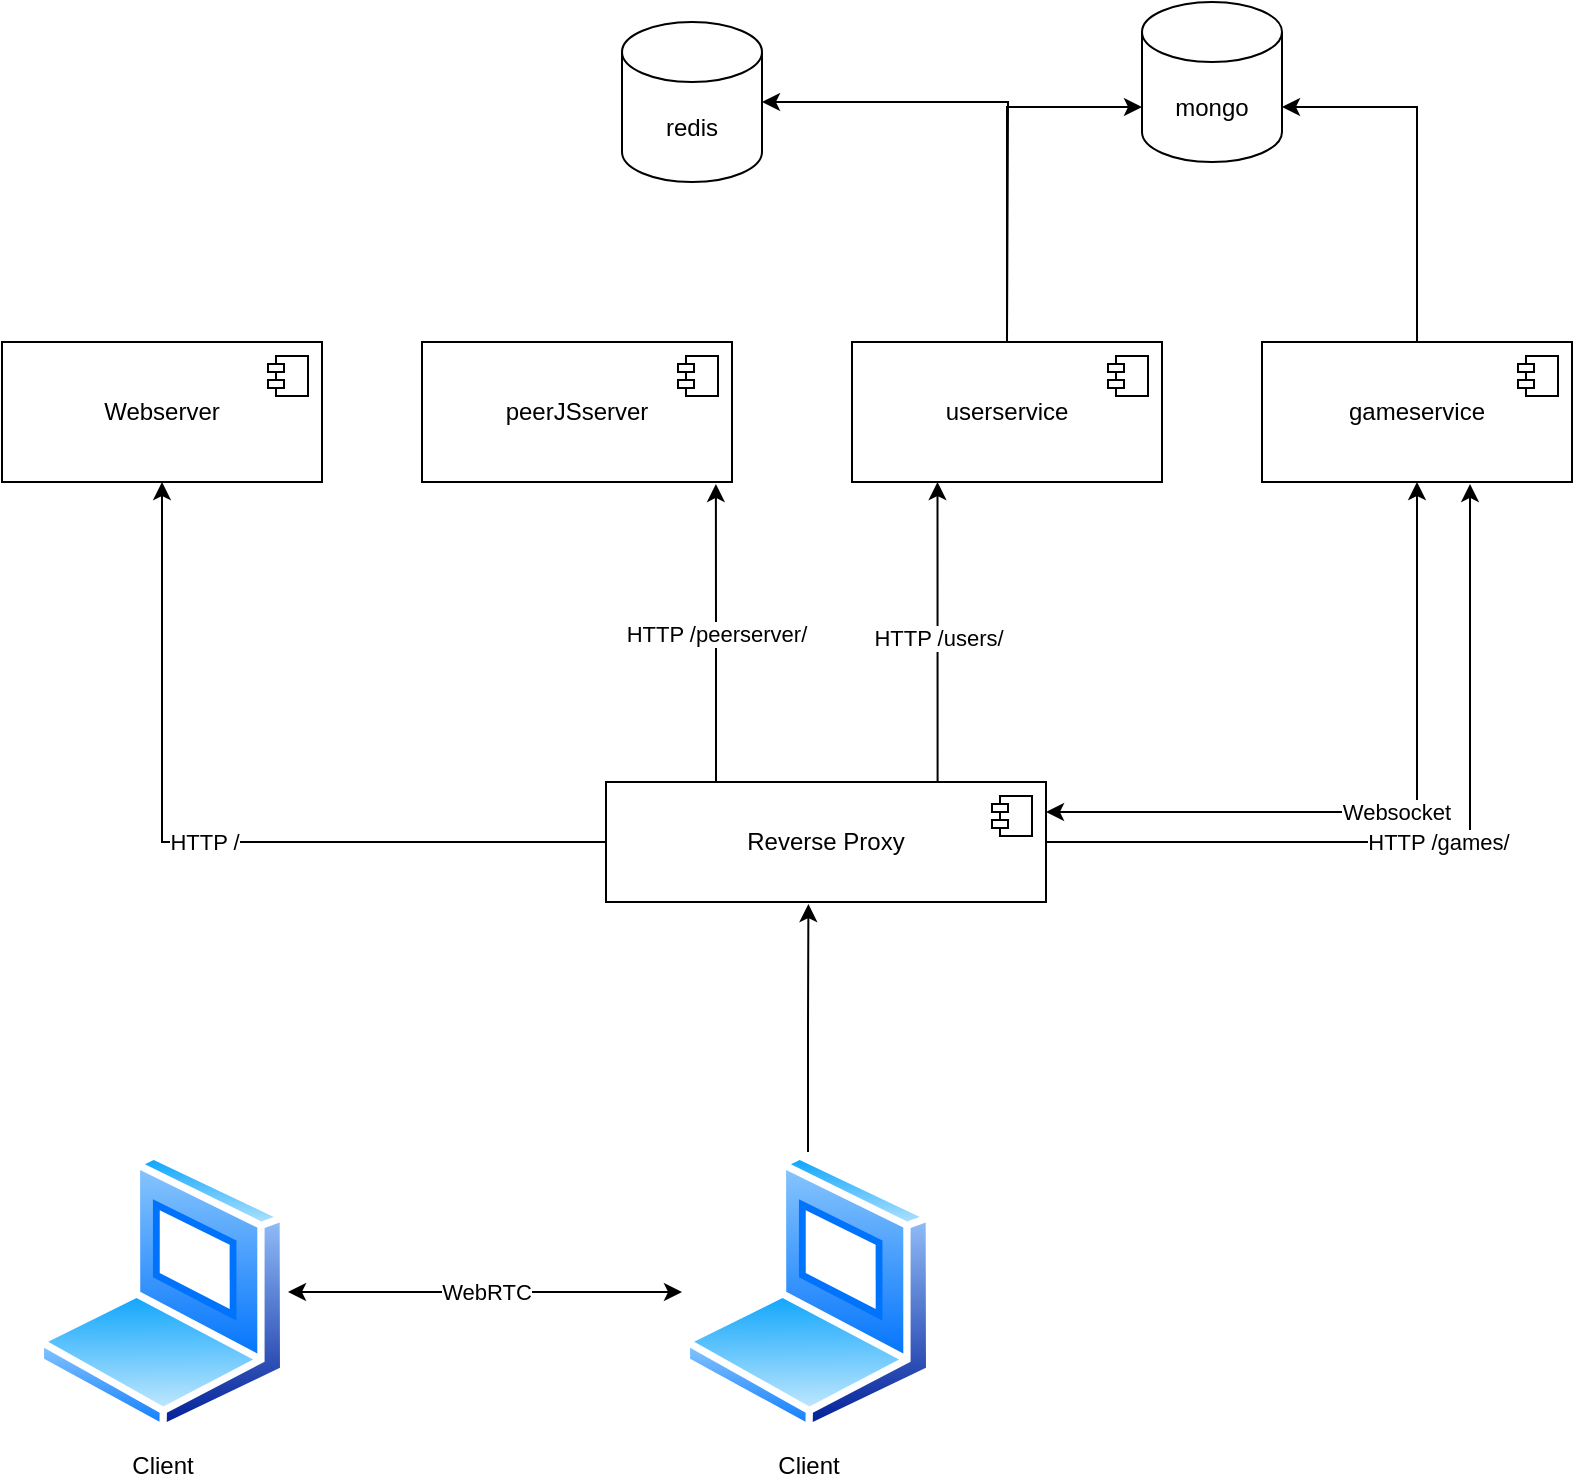 <mxfile>
    <diagram name="Seite-1" id="98PcAJedQJZuWLmFu6Pi">
        <mxGraphModel dx="1216" dy="472" grid="1" gridSize="10" guides="1" tooltips="1" connect="1" arrows="1" fold="1" page="1" pageScale="1" pageWidth="827" pageHeight="1169" math="0" shadow="0">
            <root>
                <mxCell id="0"/>
                <mxCell id="1" parent="0"/>
                <mxCell id="doCnqLaW5SSGX4WAe50L-33" style="edgeStyle=orthogonalEdgeStyle;rounded=0;orthogonalLoop=1;jettySize=auto;html=1;entryX=0.46;entryY=1.017;entryDx=0;entryDy=0;entryPerimeter=0;" parent="1" source="doCnqLaW5SSGX4WAe50L-1" target="doCnqLaW5SSGX4WAe50L-2" edge="1">
                    <mxGeometry relative="1" as="geometry"/>
                </mxCell>
                <mxCell id="doCnqLaW5SSGX4WAe50L-1" value="Client" style="image;aspect=fixed;perimeter=ellipsePerimeter;html=1;align=center;shadow=0;dashed=0;spacingTop=3;image=img/lib/active_directory/laptop_client.svg;" parent="1" vertex="1">
                    <mxGeometry x="360" y="585" width="126" height="140" as="geometry"/>
                </mxCell>
                <mxCell id="doCnqLaW5SSGX4WAe50L-31" value="HTTP /" style="edgeStyle=orthogonalEdgeStyle;rounded=0;orthogonalLoop=1;jettySize=auto;html=1;entryX=0.5;entryY=1;entryDx=0;entryDy=0;" parent="1" source="doCnqLaW5SSGX4WAe50L-2" target="doCnqLaW5SSGX4WAe50L-26" edge="1">
                    <mxGeometry relative="1" as="geometry"/>
                </mxCell>
                <mxCell id="doCnqLaW5SSGX4WAe50L-34" value="&lt;div&gt;HTTP /peerserver/&lt;/div&gt;" style="edgeStyle=orthogonalEdgeStyle;rounded=0;orthogonalLoop=1;jettySize=auto;html=1;exitX=0.25;exitY=0;exitDx=0;exitDy=0;entryX=0.948;entryY=1.014;entryDx=0;entryDy=0;entryPerimeter=0;startArrow=none;startFill=0;" parent="1" source="doCnqLaW5SSGX4WAe50L-2" target="doCnqLaW5SSGX4WAe50L-9" edge="1">
                    <mxGeometry relative="1" as="geometry"/>
                </mxCell>
                <mxCell id="doCnqLaW5SSGX4WAe50L-35" value="HTTP /users/" style="edgeStyle=orthogonalEdgeStyle;rounded=0;orthogonalLoop=1;jettySize=auto;html=1;exitX=0.75;exitY=0;exitDx=0;exitDy=0;entryX=0.25;entryY=1;entryDx=0;entryDy=0;" parent="1" edge="1">
                    <mxGeometry relative="1" as="geometry">
                        <mxPoint x="491" y="400" as="sourcePoint"/>
                        <mxPoint x="487.75" y="250" as="targetPoint"/>
                        <Array as="points">
                            <mxPoint x="491" y="401"/>
                            <mxPoint x="488" y="401"/>
                        </Array>
                    </mxGeometry>
                </mxCell>
                <mxCell id="doCnqLaW5SSGX4WAe50L-37" value="HTTP /games/" style="edgeStyle=orthogonalEdgeStyle;rounded=0;orthogonalLoop=1;jettySize=auto;html=1;entryX=0.671;entryY=1.014;entryDx=0;entryDy=0;entryPerimeter=0;" parent="1" source="doCnqLaW5SSGX4WAe50L-2" target="doCnqLaW5SSGX4WAe50L-7" edge="1">
                    <mxGeometry relative="1" as="geometry"/>
                </mxCell>
                <mxCell id="doCnqLaW5SSGX4WAe50L-2" value="&lt;div&gt;Reverse Proxy&lt;/div&gt;" style="html=1;dropTarget=0;whiteSpace=wrap;" parent="1" vertex="1">
                    <mxGeometry x="322" y="400" width="220" height="60" as="geometry"/>
                </mxCell>
                <mxCell id="doCnqLaW5SSGX4WAe50L-3" value="" style="shape=module;jettyWidth=8;jettyHeight=4;" parent="doCnqLaW5SSGX4WAe50L-2" vertex="1">
                    <mxGeometry x="1" width="20" height="20" relative="1" as="geometry">
                        <mxPoint x="-27" y="7" as="offset"/>
                    </mxGeometry>
                </mxCell>
                <mxCell id="doCnqLaW5SSGX4WAe50L-12" style="edgeStyle=orthogonalEdgeStyle;rounded=0;orthogonalLoop=1;jettySize=auto;html=1;entryX=0;entryY=0;entryDx=0;entryDy=52.5;entryPerimeter=0;" parent="1" source="doCnqLaW5SSGX4WAe50L-5" target="doCnqLaW5SSGX4WAe50L-11" edge="1">
                    <mxGeometry relative="1" as="geometry"/>
                </mxCell>
                <mxCell id="3" style="edgeStyle=none;html=1;exitX=0.5;exitY=0;exitDx=0;exitDy=0;entryX=1;entryY=0.5;entryDx=0;entryDy=0;entryPerimeter=0;rounded=0;" edge="1" parent="1" source="doCnqLaW5SSGX4WAe50L-5" target="2">
                    <mxGeometry relative="1" as="geometry">
                        <Array as="points">
                            <mxPoint x="523" y="60"/>
                        </Array>
                    </mxGeometry>
                </mxCell>
                <mxCell id="doCnqLaW5SSGX4WAe50L-5" value="userservice" style="html=1;dropTarget=0;whiteSpace=wrap;" parent="1" vertex="1">
                    <mxGeometry x="445" y="180" width="155" height="70" as="geometry"/>
                </mxCell>
                <mxCell id="doCnqLaW5SSGX4WAe50L-6" value="" style="shape=module;jettyWidth=8;jettyHeight=4;" parent="doCnqLaW5SSGX4WAe50L-5" vertex="1">
                    <mxGeometry x="1" width="20" height="20" relative="1" as="geometry">
                        <mxPoint x="-27" y="7" as="offset"/>
                    </mxGeometry>
                </mxCell>
                <mxCell id="doCnqLaW5SSGX4WAe50L-13" style="edgeStyle=orthogonalEdgeStyle;rounded=0;orthogonalLoop=1;jettySize=auto;html=1;entryX=1;entryY=0;entryDx=0;entryDy=52.5;entryPerimeter=0;" parent="1" source="doCnqLaW5SSGX4WAe50L-7" target="doCnqLaW5SSGX4WAe50L-11" edge="1">
                    <mxGeometry relative="1" as="geometry"/>
                </mxCell>
                <mxCell id="doCnqLaW5SSGX4WAe50L-38" value="Websocket" style="edgeStyle=orthogonalEdgeStyle;rounded=0;orthogonalLoop=1;jettySize=auto;html=1;entryX=1;entryY=0.25;entryDx=0;entryDy=0;exitX=0.5;exitY=1;exitDx=0;exitDy=0;startArrow=classic;startFill=1;" parent="1" source="doCnqLaW5SSGX4WAe50L-7" target="doCnqLaW5SSGX4WAe50L-2" edge="1">
                    <mxGeometry relative="1" as="geometry"/>
                </mxCell>
                <mxCell id="doCnqLaW5SSGX4WAe50L-7" value="gameservice" style="html=1;dropTarget=0;whiteSpace=wrap;" parent="1" vertex="1">
                    <mxGeometry x="650" y="180" width="155" height="70" as="geometry"/>
                </mxCell>
                <mxCell id="doCnqLaW5SSGX4WAe50L-8" value="" style="shape=module;jettyWidth=8;jettyHeight=4;" parent="doCnqLaW5SSGX4WAe50L-7" vertex="1">
                    <mxGeometry x="1" width="20" height="20" relative="1" as="geometry">
                        <mxPoint x="-27" y="7" as="offset"/>
                    </mxGeometry>
                </mxCell>
                <mxCell id="doCnqLaW5SSGX4WAe50L-9" value="peerJSserver" style="html=1;dropTarget=0;whiteSpace=wrap;" parent="1" vertex="1">
                    <mxGeometry x="230" y="180" width="155" height="70" as="geometry"/>
                </mxCell>
                <mxCell id="doCnqLaW5SSGX4WAe50L-10" value="" style="shape=module;jettyWidth=8;jettyHeight=4;" parent="doCnqLaW5SSGX4WAe50L-9" vertex="1">
                    <mxGeometry x="1" width="20" height="20" relative="1" as="geometry">
                        <mxPoint x="-27" y="7" as="offset"/>
                    </mxGeometry>
                </mxCell>
                <mxCell id="doCnqLaW5SSGX4WAe50L-11" value="mongo" style="shape=cylinder3;whiteSpace=wrap;html=1;boundedLbl=1;backgroundOutline=1;size=15;" parent="1" vertex="1">
                    <mxGeometry x="590" y="10" width="70" height="80" as="geometry"/>
                </mxCell>
                <mxCell id="doCnqLaW5SSGX4WAe50L-26" value="Webserver" style="html=1;dropTarget=0;whiteSpace=wrap;" parent="1" vertex="1">
                    <mxGeometry x="20" y="180" width="160" height="70" as="geometry"/>
                </mxCell>
                <mxCell id="doCnqLaW5SSGX4WAe50L-27" value="" style="shape=module;jettyWidth=8;jettyHeight=4;" parent="doCnqLaW5SSGX4WAe50L-26" vertex="1">
                    <mxGeometry x="1" width="20" height="20" relative="1" as="geometry">
                        <mxPoint x="-27" y="7" as="offset"/>
                    </mxGeometry>
                </mxCell>
                <mxCell id="doCnqLaW5SSGX4WAe50L-39" value="WebRTC" style="edgeStyle=orthogonalEdgeStyle;rounded=0;orthogonalLoop=1;jettySize=auto;html=1;entryX=0;entryY=0.5;entryDx=0;entryDy=0;startArrow=classic;startFill=1;" parent="1" source="doCnqLaW5SSGX4WAe50L-30" target="doCnqLaW5SSGX4WAe50L-1" edge="1">
                    <mxGeometry relative="1" as="geometry"/>
                </mxCell>
                <mxCell id="doCnqLaW5SSGX4WAe50L-30" value="Client" style="image;aspect=fixed;perimeter=ellipsePerimeter;html=1;align=center;shadow=0;dashed=0;spacingTop=3;image=img/lib/active_directory/laptop_client.svg;" parent="1" vertex="1">
                    <mxGeometry x="37" y="585" width="126" height="140" as="geometry"/>
                </mxCell>
                <mxCell id="2" value="redis" style="shape=cylinder3;whiteSpace=wrap;html=1;boundedLbl=1;backgroundOutline=1;size=15;" vertex="1" parent="1">
                    <mxGeometry x="330" y="20" width="70" height="80" as="geometry"/>
                </mxCell>
            </root>
        </mxGraphModel>
    </diagram>
</mxfile>